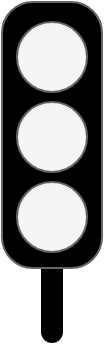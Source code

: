 <mxfile version="20.2.2" type="device"><diagram id="J2OuSg8uE9UjYtb7iVZ3" name="Seite-1"><mxGraphModel dx="364" dy="225" grid="1" gridSize="10" guides="1" tooltips="1" connect="1" arrows="1" fold="1" page="1" pageScale="1" pageWidth="827" pageHeight="1169" math="0" shadow="0"><root><mxCell id="0"/><mxCell id="1" parent="0"/><mxCell id="hAJaRdIYze2g09QByDpZ-10" value="" style="rounded=1;whiteSpace=wrap;html=1;fillColor=#000000;arcSize=50;" parent="1" vertex="1"><mxGeometry x="75" y="170" width="10" height="60" as="geometry"/></mxCell><mxCell id="hAJaRdIYze2g09QByDpZ-3" value="" style="rounded=1;whiteSpace=wrap;html=1;perimeterSpacing=0;arcSize=31;fillColor=#000000;strokeColor=#666666;" parent="1" vertex="1"><mxGeometry x="55" y="60" width="50" height="133" as="geometry"/></mxCell><mxCell id="hAJaRdIYze2g09QByDpZ-2" value="" style="ellipse;whiteSpace=wrap;html=1;aspect=fixed;fillColor=#f5f5f5;fontColor=#333333;strokeColor=#666666;" parent="1" vertex="1"><mxGeometry x="62.5" y="70" width="35" height="35" as="geometry"/></mxCell><mxCell id="hAJaRdIYze2g09QByDpZ-4" value="" style="ellipse;whiteSpace=wrap;html=1;aspect=fixed;fillColor=#f5f5f5;fontColor=#333333;strokeColor=#666666;" parent="1" vertex="1"><mxGeometry x="62.5" y="110" width="35" height="35" as="geometry"/></mxCell><mxCell id="hAJaRdIYze2g09QByDpZ-5" value="" style="ellipse;whiteSpace=wrap;html=1;aspect=fixed;fillColor=#f5f5f5;fontColor=#333333;strokeColor=#666666;" parent="1" vertex="1"><mxGeometry x="62.5" y="150" width="35" height="35" as="geometry"/></mxCell></root></mxGraphModel></diagram></mxfile>